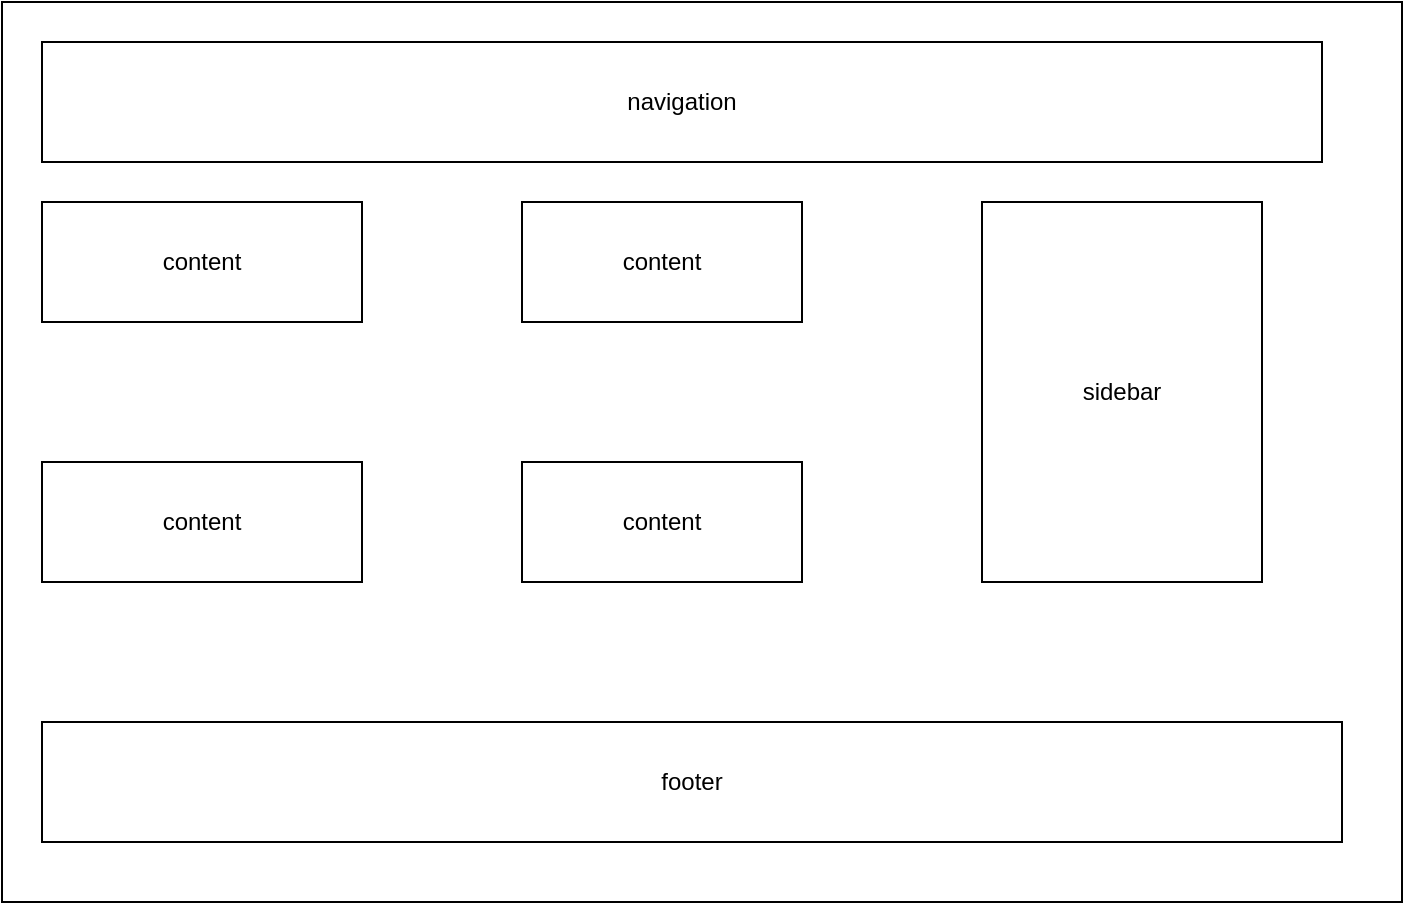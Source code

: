 <mxfile>
    <diagram id="eWX8WkNDCM9xuMLBOrAZ" name="Page-1">
        <mxGraphModel dx="548" dy="480" grid="1" gridSize="10" guides="1" tooltips="1" connect="1" arrows="1" fold="1" page="1" pageScale="1" pageWidth="850" pageHeight="1100" math="0" shadow="0">
            <root>
                <mxCell id="0"/>
                <mxCell id="1" parent="0"/>
                <mxCell id="2" value="" style="rounded=0;whiteSpace=wrap;html=1;" parent="1" vertex="1">
                    <mxGeometry x="40" y="20" width="700" height="450" as="geometry"/>
                </mxCell>
                <mxCell id="3" value="navigation" style="rounded=0;whiteSpace=wrap;html=1;" parent="1" vertex="1">
                    <mxGeometry x="60" y="40" width="640" height="60" as="geometry"/>
                </mxCell>
                <mxCell id="4" value="content" style="rounded=0;whiteSpace=wrap;html=1;" parent="1" vertex="1">
                    <mxGeometry x="60" y="120" width="160" height="60" as="geometry"/>
                </mxCell>
                <mxCell id="5" value="content" style="rounded=0;whiteSpace=wrap;html=1;" parent="1" vertex="1">
                    <mxGeometry x="60" y="250" width="160" height="60" as="geometry"/>
                </mxCell>
                <mxCell id="6" value="content" style="rounded=0;whiteSpace=wrap;html=1;" parent="1" vertex="1">
                    <mxGeometry x="300" y="120" width="140" height="60" as="geometry"/>
                </mxCell>
                <mxCell id="7" value="content" style="rounded=0;whiteSpace=wrap;html=1;" parent="1" vertex="1">
                    <mxGeometry x="300" y="250" width="140" height="60" as="geometry"/>
                </mxCell>
                <mxCell id="8" value="sidebar" style="rounded=0;whiteSpace=wrap;html=1;" parent="1" vertex="1">
                    <mxGeometry x="530" y="120" width="140" height="190" as="geometry"/>
                </mxCell>
                <mxCell id="9" value="footer" style="rounded=0;whiteSpace=wrap;html=1;" parent="1" vertex="1">
                    <mxGeometry x="60" y="380" width="650" height="60" as="geometry"/>
                </mxCell>
            </root>
        </mxGraphModel>
    </diagram>
</mxfile>